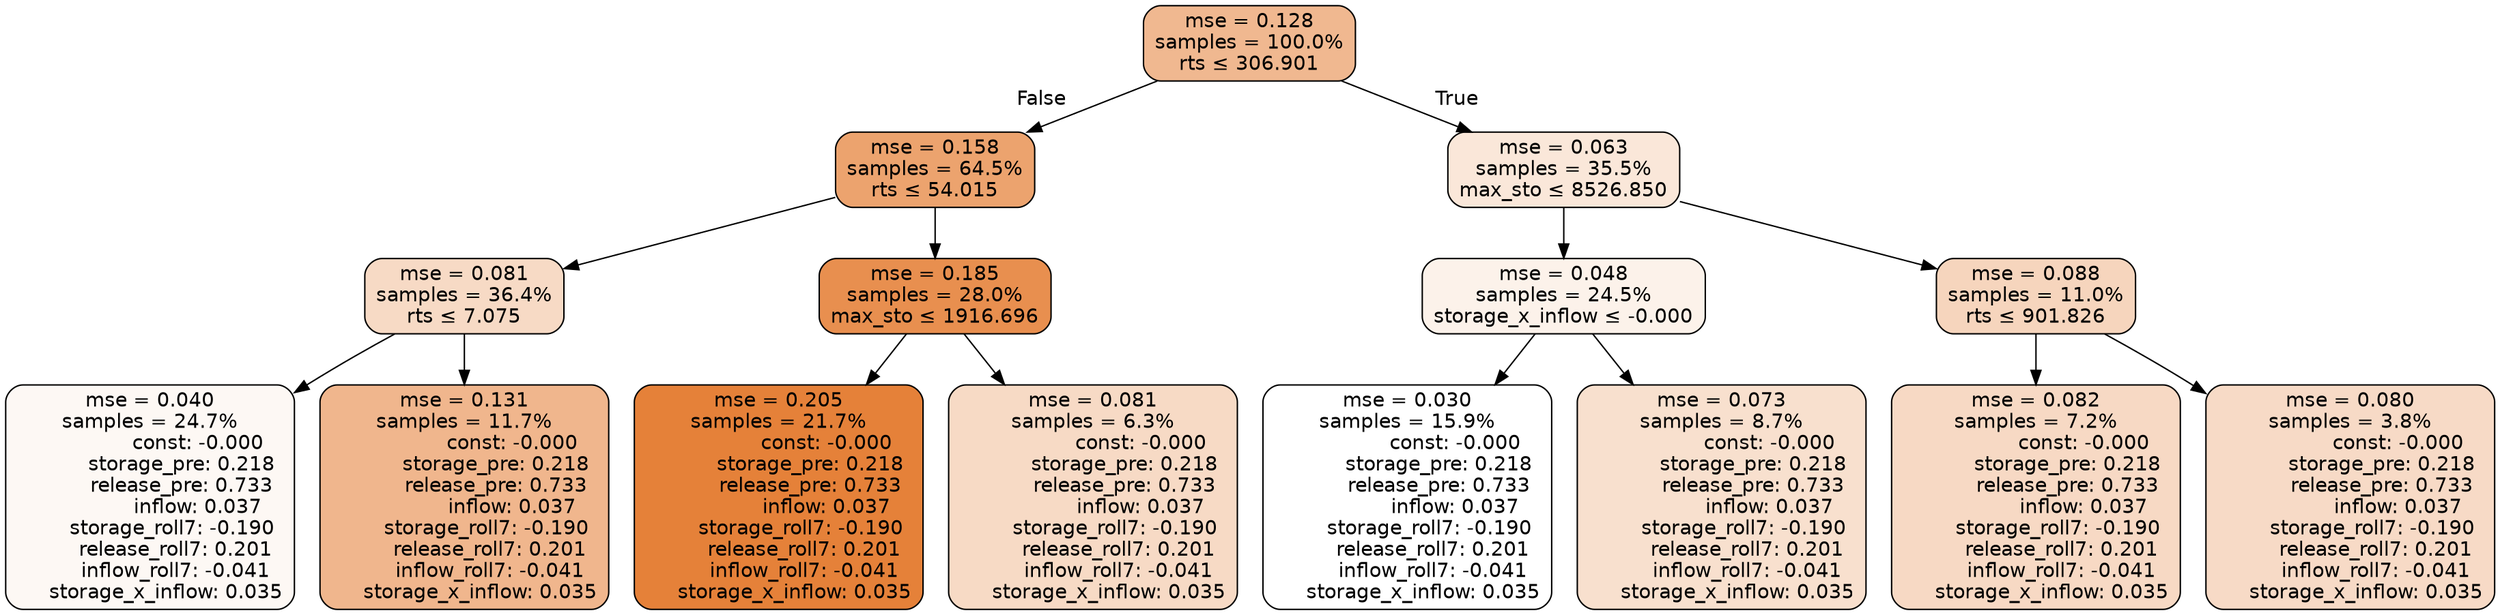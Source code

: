 digraph tree {
node [shape=rectangle, style="filled, rounded", color="black", fontname=helvetica] ;
edge [fontname=helvetica] ;
	"0" [label="mse = 0.128
samples = 100.0%
rts &le; 306.901", fillcolor="#f0b890"]
	"1" [label="mse = 0.158
samples = 64.5%
rts &le; 54.015", fillcolor="#eca36e"]
	"2" [label="mse = 0.081
samples = 36.4%
rts &le; 7.075", fillcolor="#f7dac5"]
	"3" [label="mse = 0.040
samples = 24.7%
               const: -0.000
          storage_pre: 0.218
          release_pre: 0.733
               inflow: 0.037
       storage_roll7: -0.190
        release_roll7: 0.201
        inflow_roll7: -0.041
     storage_x_inflow: 0.035", fillcolor="#fdf8f4"]
	"4" [label="mse = 0.131
samples = 11.7%
               const: -0.000
          storage_pre: 0.218
          release_pre: 0.733
               inflow: 0.037
       storage_roll7: -0.190
        release_roll7: 0.201
        inflow_roll7: -0.041
     storage_x_inflow: 0.035", fillcolor="#f0b68d"]
	"5" [label="mse = 0.185
samples = 28.0%
max_sto &le; 1916.696", fillcolor="#e88f4f"]
	"6" [label="mse = 0.205
samples = 21.7%
               const: -0.000
          storage_pre: 0.218
          release_pre: 0.733
               inflow: 0.037
       storage_roll7: -0.190
        release_roll7: 0.201
        inflow_roll7: -0.041
     storage_x_inflow: 0.035", fillcolor="#e58139"]
	"7" [label="mse = 0.081
samples = 6.3%
               const: -0.000
          storage_pre: 0.218
          release_pre: 0.733
               inflow: 0.037
       storage_roll7: -0.190
        release_roll7: 0.201
        inflow_roll7: -0.041
     storage_x_inflow: 0.035", fillcolor="#f7dac5"]
	"8" [label="mse = 0.063
samples = 35.5%
max_sto &le; 8526.850", fillcolor="#fae7d9"]
	"9" [label="mse = 0.048
samples = 24.5%
storage_x_inflow &le; -0.000", fillcolor="#fcf2ea"]
	"10" [label="mse = 0.030
samples = 15.9%
               const: -0.000
          storage_pre: 0.218
          release_pre: 0.733
               inflow: 0.037
       storage_roll7: -0.190
        release_roll7: 0.201
        inflow_roll7: -0.041
     storage_x_inflow: 0.035", fillcolor="#ffffff"]
	"11" [label="mse = 0.073
samples = 8.7%
               const: -0.000
          storage_pre: 0.218
          release_pre: 0.733
               inflow: 0.037
       storage_roll7: -0.190
        release_roll7: 0.201
        inflow_roll7: -0.041
     storage_x_inflow: 0.035", fillcolor="#f8e0ce"]
	"12" [label="mse = 0.088
samples = 11.0%
rts &le; 901.826", fillcolor="#f6d5bd"]
	"13" [label="mse = 0.082
samples = 7.2%
               const: -0.000
          storage_pre: 0.218
          release_pre: 0.733
               inflow: 0.037
       storage_roll7: -0.190
        release_roll7: 0.201
        inflow_roll7: -0.041
     storage_x_inflow: 0.035", fillcolor="#f7d9c4"]
	"14" [label="mse = 0.080
samples = 3.8%
               const: -0.000
          storage_pre: 0.218
          release_pre: 0.733
               inflow: 0.037
       storage_roll7: -0.190
        release_roll7: 0.201
        inflow_roll7: -0.041
     storage_x_inflow: 0.035", fillcolor="#f7dac6"]

	"0" -> "1" [labeldistance=2.5, labelangle=45, headlabel="False"]
	"1" -> "2"
	"2" -> "3"
	"2" -> "4"
	"1" -> "5"
	"5" -> "6"
	"5" -> "7"
	"0" -> "8" [labeldistance=2.5, labelangle=-45, headlabel="True"]
	"8" -> "9"
	"9" -> "10"
	"9" -> "11"
	"8" -> "12"
	"12" -> "13"
	"12" -> "14"
}